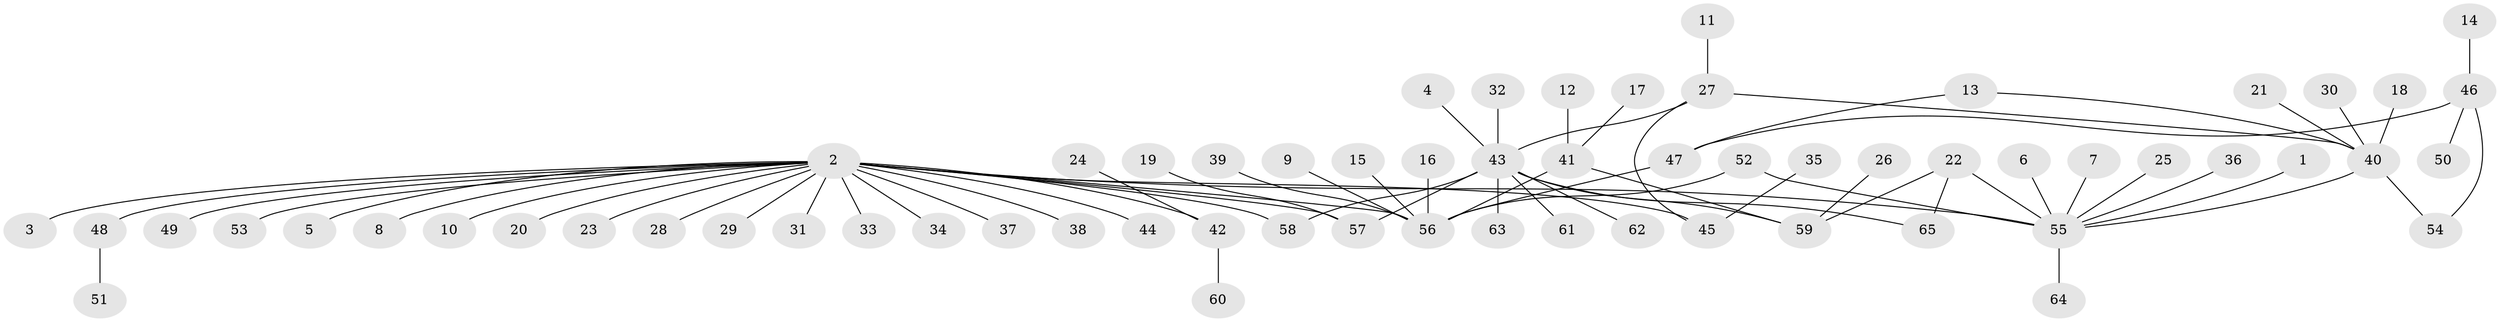 // original degree distribution, {5: 0.03875968992248062, 23: 0.007751937984496124, 13: 0.007751937984496124, 9: 0.007751937984496124, 7: 0.007751937984496124, 3: 0.07751937984496124, 4: 0.046511627906976744, 1: 0.5813953488372093, 12: 0.007751937984496124, 2: 0.20930232558139536, 6: 0.007751937984496124}
// Generated by graph-tools (version 1.1) at 2025/26/03/09/25 03:26:07]
// undirected, 65 vertices, 73 edges
graph export_dot {
graph [start="1"]
  node [color=gray90,style=filled];
  1;
  2;
  3;
  4;
  5;
  6;
  7;
  8;
  9;
  10;
  11;
  12;
  13;
  14;
  15;
  16;
  17;
  18;
  19;
  20;
  21;
  22;
  23;
  24;
  25;
  26;
  27;
  28;
  29;
  30;
  31;
  32;
  33;
  34;
  35;
  36;
  37;
  38;
  39;
  40;
  41;
  42;
  43;
  44;
  45;
  46;
  47;
  48;
  49;
  50;
  51;
  52;
  53;
  54;
  55;
  56;
  57;
  58;
  59;
  60;
  61;
  62;
  63;
  64;
  65;
  1 -- 55 [weight=1.0];
  2 -- 3 [weight=1.0];
  2 -- 5 [weight=1.0];
  2 -- 8 [weight=1.0];
  2 -- 10 [weight=1.0];
  2 -- 20 [weight=1.0];
  2 -- 23 [weight=1.0];
  2 -- 28 [weight=1.0];
  2 -- 29 [weight=1.0];
  2 -- 31 [weight=1.0];
  2 -- 33 [weight=1.0];
  2 -- 34 [weight=1.0];
  2 -- 37 [weight=1.0];
  2 -- 38 [weight=1.0];
  2 -- 42 [weight=1.0];
  2 -- 44 [weight=1.0];
  2 -- 45 [weight=1.0];
  2 -- 48 [weight=1.0];
  2 -- 49 [weight=1.0];
  2 -- 53 [weight=1.0];
  2 -- 55 [weight=2.0];
  2 -- 56 [weight=1.0];
  2 -- 57 [weight=1.0];
  2 -- 58 [weight=1.0];
  4 -- 43 [weight=1.0];
  6 -- 55 [weight=1.0];
  7 -- 55 [weight=1.0];
  9 -- 56 [weight=1.0];
  11 -- 27 [weight=1.0];
  12 -- 41 [weight=1.0];
  13 -- 40 [weight=1.0];
  13 -- 47 [weight=1.0];
  14 -- 46 [weight=1.0];
  15 -- 56 [weight=1.0];
  16 -- 56 [weight=1.0];
  17 -- 41 [weight=1.0];
  18 -- 40 [weight=1.0];
  19 -- 57 [weight=1.0];
  21 -- 40 [weight=1.0];
  22 -- 55 [weight=1.0];
  22 -- 59 [weight=1.0];
  22 -- 65 [weight=1.0];
  24 -- 42 [weight=1.0];
  25 -- 55 [weight=1.0];
  26 -- 59 [weight=1.0];
  27 -- 40 [weight=1.0];
  27 -- 43 [weight=1.0];
  27 -- 45 [weight=1.0];
  30 -- 40 [weight=1.0];
  32 -- 43 [weight=1.0];
  35 -- 45 [weight=1.0];
  36 -- 55 [weight=1.0];
  39 -- 56 [weight=1.0];
  40 -- 54 [weight=1.0];
  40 -- 55 [weight=1.0];
  41 -- 56 [weight=2.0];
  41 -- 59 [weight=1.0];
  42 -- 60 [weight=1.0];
  43 -- 57 [weight=1.0];
  43 -- 58 [weight=1.0];
  43 -- 59 [weight=1.0];
  43 -- 61 [weight=1.0];
  43 -- 62 [weight=1.0];
  43 -- 63 [weight=1.0];
  43 -- 65 [weight=1.0];
  46 -- 47 [weight=1.0];
  46 -- 50 [weight=1.0];
  46 -- 54 [weight=1.0];
  47 -- 56 [weight=1.0];
  48 -- 51 [weight=1.0];
  52 -- 55 [weight=1.0];
  52 -- 56 [weight=1.0];
  55 -- 64 [weight=1.0];
}
